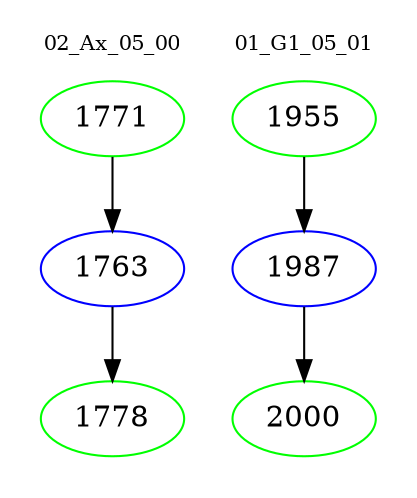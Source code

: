 digraph{
subgraph cluster_0 {
color = white
label = "02_Ax_05_00";
fontsize=10;
T0_1771 [label="1771", color="green"]
T0_1771 -> T0_1763 [color="black"]
T0_1763 [label="1763", color="blue"]
T0_1763 -> T0_1778 [color="black"]
T0_1778 [label="1778", color="green"]
}
subgraph cluster_1 {
color = white
label = "01_G1_05_01";
fontsize=10;
T1_1955 [label="1955", color="green"]
T1_1955 -> T1_1987 [color="black"]
T1_1987 [label="1987", color="blue"]
T1_1987 -> T1_2000 [color="black"]
T1_2000 [label="2000", color="green"]
}
}
